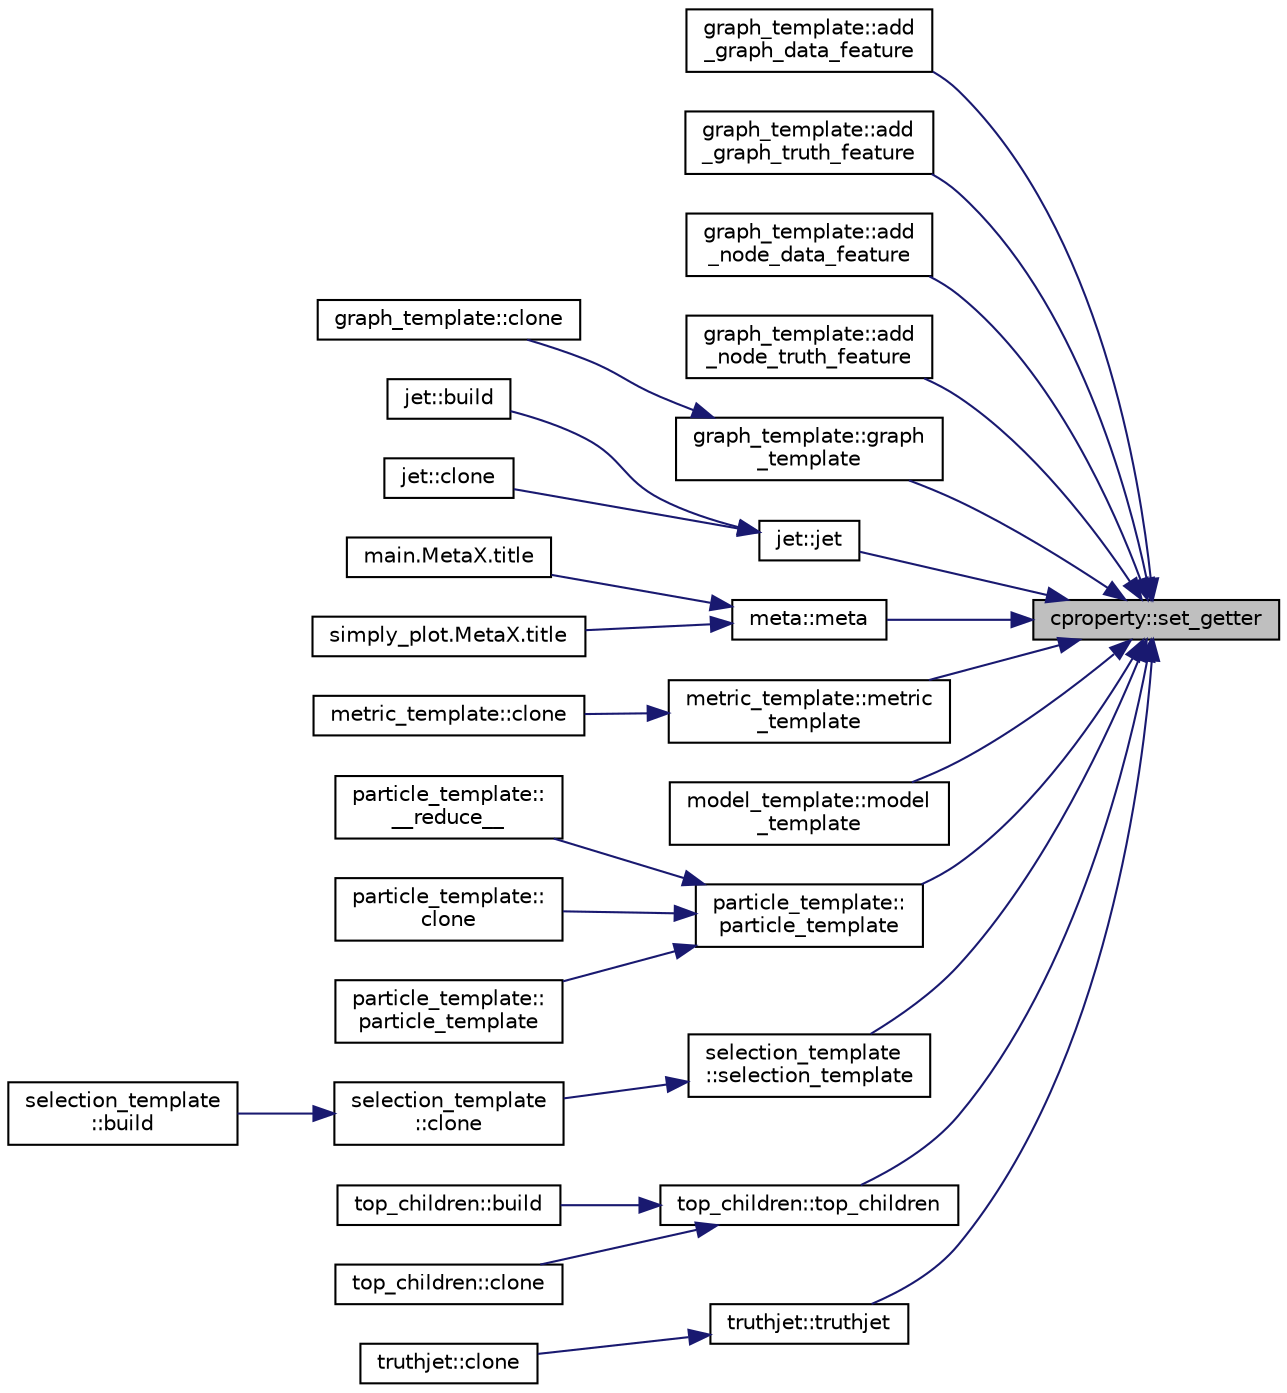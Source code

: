 digraph "cproperty::set_getter"
{
 // INTERACTIVE_SVG=YES
 // LATEX_PDF_SIZE
  edge [fontname="Helvetica",fontsize="10",labelfontname="Helvetica",labelfontsize="10"];
  node [fontname="Helvetica",fontsize="10",shape=record];
  rankdir="RL";
  Node1 [label="cproperty::set_getter",height=0.2,width=0.4,color="black", fillcolor="grey75", style="filled", fontcolor="black",tooltip=" "];
  Node1 -> Node2 [dir="back",color="midnightblue",fontsize="10",style="solid",fontname="Helvetica"];
  Node2 [label="graph_template::add\l_graph_data_feature",height=0.2,width=0.4,color="black", fillcolor="white", style="filled",URL="$classgraph__template.html#a1a49a06e30768be2815531f478dbb035",tooltip=" "];
  Node1 -> Node3 [dir="back",color="midnightblue",fontsize="10",style="solid",fontname="Helvetica"];
  Node3 [label="graph_template::add\l_graph_truth_feature",height=0.2,width=0.4,color="black", fillcolor="white", style="filled",URL="$classgraph__template.html#aa76fa2728ad46132846ae09e9db93386",tooltip=" "];
  Node1 -> Node4 [dir="back",color="midnightblue",fontsize="10",style="solid",fontname="Helvetica"];
  Node4 [label="graph_template::add\l_node_data_feature",height=0.2,width=0.4,color="black", fillcolor="white", style="filled",URL="$classgraph__template.html#aa9d58009001be66e52c75e95357860ac",tooltip=" "];
  Node1 -> Node5 [dir="back",color="midnightblue",fontsize="10",style="solid",fontname="Helvetica"];
  Node5 [label="graph_template::add\l_node_truth_feature",height=0.2,width=0.4,color="black", fillcolor="white", style="filled",URL="$classgraph__template.html#ad9f0102011d63e5571bb52e25c5d440e",tooltip=" "];
  Node1 -> Node6 [dir="back",color="midnightblue",fontsize="10",style="solid",fontname="Helvetica"];
  Node6 [label="graph_template::graph\l_template",height=0.2,width=0.4,color="black", fillcolor="white", style="filled",URL="$classgraph__template.html#ad496a2818827b70a95f491889b71663a",tooltip=" "];
  Node6 -> Node7 [dir="back",color="midnightblue",fontsize="10",style="solid",fontname="Helvetica"];
  Node7 [label="graph_template::clone",height=0.2,width=0.4,color="black", fillcolor="white", style="filled",URL="$classgraph__template.html#a010ead65c4f69b55b480f425e4f676e6",tooltip=" "];
  Node1 -> Node8 [dir="back",color="midnightblue",fontsize="10",style="solid",fontname="Helvetica"];
  Node8 [label="jet::jet",height=0.2,width=0.4,color="black", fillcolor="white", style="filled",URL="$classjet.html#ae5a7844bf8bad33084fc7514e0567c2d",tooltip=" "];
  Node8 -> Node9 [dir="back",color="midnightblue",fontsize="10",style="solid",fontname="Helvetica"];
  Node9 [label="jet::build",height=0.2,width=0.4,color="black", fillcolor="white", style="filled",URL="$classjet.html#ad202deb7d9e738435479b50f9603f028",tooltip=" "];
  Node8 -> Node10 [dir="back",color="midnightblue",fontsize="10",style="solid",fontname="Helvetica"];
  Node10 [label="jet::clone",height=0.2,width=0.4,color="black", fillcolor="white", style="filled",URL="$classjet.html#a9b32b4a83c16ee51db8745e30ab1b31d",tooltip=" "];
  Node1 -> Node11 [dir="back",color="midnightblue",fontsize="10",style="solid",fontname="Helvetica"];
  Node11 [label="meta::meta",height=0.2,width=0.4,color="black", fillcolor="white", style="filled",URL="$classmeta.html#a63ad3379066eb6b7c8bf7a7ea9ee0783",tooltip="< Public access specifier for the following members."];
  Node11 -> Node12 [dir="back",color="midnightblue",fontsize="10",style="solid",fontname="Helvetica"];
  Node12 [label="main.MetaX.title",height=0.2,width=0.4,color="black", fillcolor="white", style="filled",URL="$classmain_1_1_meta_x.html#a485796f235267703afbef38cd9388014",tooltip=" "];
  Node11 -> Node13 [dir="back",color="midnightblue",fontsize="10",style="solid",fontname="Helvetica"];
  Node13 [label="simply_plot.MetaX.title",height=0.2,width=0.4,color="black", fillcolor="white", style="filled",URL="$classsimply__plot_1_1_meta_x.html#a049d73ffa20c33a86b4e0b3d05fa7b69",tooltip=" "];
  Node1 -> Node14 [dir="back",color="midnightblue",fontsize="10",style="solid",fontname="Helvetica"];
  Node14 [label="metric_template::metric\l_template",height=0.2,width=0.4,color="black", fillcolor="white", style="filled",URL="$classmetric__template.html#a4f076b39d712cc1ed944d25328bcc271",tooltip=" "];
  Node14 -> Node15 [dir="back",color="midnightblue",fontsize="10",style="solid",fontname="Helvetica"];
  Node15 [label="metric_template::clone",height=0.2,width=0.4,color="black", fillcolor="white", style="filled",URL="$classmetric__template.html#ad4020c5c29a7944e9cadd244fd11e952",tooltip=" "];
  Node1 -> Node16 [dir="back",color="midnightblue",fontsize="10",style="solid",fontname="Helvetica"];
  Node16 [label="model_template::model\l_template",height=0.2,width=0.4,color="black", fillcolor="white", style="filled",URL="$classmodel__template.html#af47db8a6a8514fda6e3b714813c07f6d",tooltip="Constructor for the model_template class."];
  Node1 -> Node17 [dir="back",color="midnightblue",fontsize="10",style="solid",fontname="Helvetica"];
  Node17 [label="particle_template::\lparticle_template",height=0.2,width=0.4,color="black", fillcolor="white", style="filled",URL="$classparticle__template.html#ab527ed22f6d67969247a0be9dda0165f",tooltip=" "];
  Node17 -> Node18 [dir="back",color="midnightblue",fontsize="10",style="solid",fontname="Helvetica"];
  Node18 [label="particle_template::\l__reduce__",height=0.2,width=0.4,color="black", fillcolor="white", style="filled",URL="$classparticle__template.html#adf7b55df06b7621b0a6bc509f74d22ff",tooltip=" "];
  Node17 -> Node19 [dir="back",color="midnightblue",fontsize="10",style="solid",fontname="Helvetica"];
  Node19 [label="particle_template::\lclone",height=0.2,width=0.4,color="black", fillcolor="white", style="filled",URL="$classparticle__template.html#a6c492ed991c27a61acad61064fa89b3c",tooltip=" "];
  Node17 -> Node20 [dir="back",color="midnightblue",fontsize="10",style="solid",fontname="Helvetica"];
  Node20 [label="particle_template::\lparticle_template",height=0.2,width=0.4,color="black", fillcolor="white", style="filled",URL="$classparticle__template.html#a2d7af9375684f6cc0b217d29a24aaff3",tooltip=" "];
  Node1 -> Node21 [dir="back",color="midnightblue",fontsize="10",style="solid",fontname="Helvetica"];
  Node21 [label="selection_template\l::selection_template",height=0.2,width=0.4,color="black", fillcolor="white", style="filled",URL="$classselection__template.html#a4562a7ab32d93b5f2ca8a232a244041c",tooltip=" "];
  Node21 -> Node22 [dir="back",color="midnightblue",fontsize="10",style="solid",fontname="Helvetica"];
  Node22 [label="selection_template\l::clone",height=0.2,width=0.4,color="black", fillcolor="white", style="filled",URL="$classselection__template.html#a094ce1eb2b6463f88a8ad5f7dfd8e4b6",tooltip=" "];
  Node22 -> Node23 [dir="back",color="midnightblue",fontsize="10",style="solid",fontname="Helvetica"];
  Node23 [label="selection_template\l::build",height=0.2,width=0.4,color="black", fillcolor="white", style="filled",URL="$classselection__template.html#ae24cee9f302d7509a7009daea0bf0616",tooltip=" "];
  Node1 -> Node24 [dir="back",color="midnightblue",fontsize="10",style="solid",fontname="Helvetica"];
  Node24 [label="top_children::top_children",height=0.2,width=0.4,color="black", fillcolor="white", style="filled",URL="$classtop__children.html#a0479039c51f146cc0886e1dec06c48d7",tooltip=" "];
  Node24 -> Node25 [dir="back",color="midnightblue",fontsize="10",style="solid",fontname="Helvetica"];
  Node25 [label="top_children::build",height=0.2,width=0.4,color="black", fillcolor="white", style="filled",URL="$classtop__children.html#ab3a800b533a310ac646c1eb794cfdcb3",tooltip=" "];
  Node24 -> Node26 [dir="back",color="midnightblue",fontsize="10",style="solid",fontname="Helvetica"];
  Node26 [label="top_children::clone",height=0.2,width=0.4,color="black", fillcolor="white", style="filled",URL="$classtop__children.html#a12db70c4c4123244135aaf38e34a0187",tooltip=" "];
  Node1 -> Node27 [dir="back",color="midnightblue",fontsize="10",style="solid",fontname="Helvetica"];
  Node27 [label="truthjet::truthjet",height=0.2,width=0.4,color="black", fillcolor="white", style="filled",URL="$classtruthjet.html#ad7c0e9521876a9e5d3a74dfbcd47fdee",tooltip=" "];
  Node27 -> Node28 [dir="back",color="midnightblue",fontsize="10",style="solid",fontname="Helvetica"];
  Node28 [label="truthjet::clone",height=0.2,width=0.4,color="black", fillcolor="white", style="filled",URL="$classtruthjet.html#a4f20e1e16ba3e64d085530b455250191",tooltip=" "];
}
